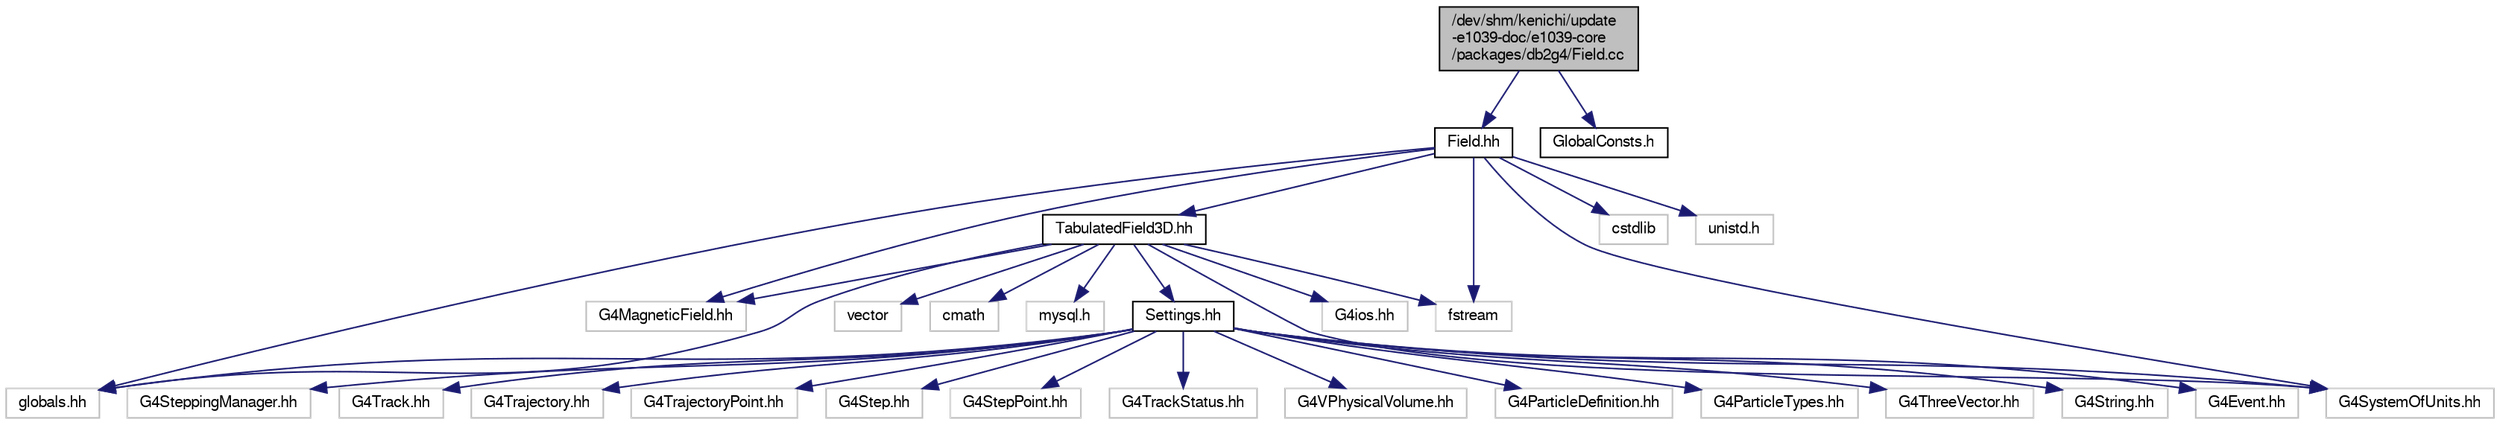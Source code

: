 digraph "/dev/shm/kenichi/update-e1039-doc/e1039-core/packages/db2g4/Field.cc"
{
  bgcolor="transparent";
  edge [fontname="FreeSans",fontsize="10",labelfontname="FreeSans",labelfontsize="10"];
  node [fontname="FreeSans",fontsize="10",shape=record];
  Node1 [label="/dev/shm/kenichi/update\l-e1039-doc/e1039-core\l/packages/db2g4/Field.cc",height=0.2,width=0.4,color="black", fillcolor="grey75", style="filled" fontcolor="black"];
  Node1 -> Node2 [color="midnightblue",fontsize="10",style="solid",fontname="FreeSans"];
  Node2 [label="Field.hh",height=0.2,width=0.4,color="black",URL="$d2/dd0/Field_8hh.html"];
  Node2 -> Node3 [color="midnightblue",fontsize="10",style="solid",fontname="FreeSans"];
  Node3 [label="globals.hh",height=0.2,width=0.4,color="grey75"];
  Node2 -> Node4 [color="midnightblue",fontsize="10",style="solid",fontname="FreeSans"];
  Node4 [label="G4SystemOfUnits.hh",height=0.2,width=0.4,color="grey75"];
  Node2 -> Node5 [color="midnightblue",fontsize="10",style="solid",fontname="FreeSans"];
  Node5 [label="G4MagneticField.hh",height=0.2,width=0.4,color="grey75"];
  Node2 -> Node6 [color="midnightblue",fontsize="10",style="solid",fontname="FreeSans"];
  Node6 [label="fstream",height=0.2,width=0.4,color="grey75"];
  Node2 -> Node7 [color="midnightblue",fontsize="10",style="solid",fontname="FreeSans"];
  Node7 [label="cstdlib",height=0.2,width=0.4,color="grey75"];
  Node2 -> Node8 [color="midnightblue",fontsize="10",style="solid",fontname="FreeSans"];
  Node8 [label="unistd.h",height=0.2,width=0.4,color="grey75"];
  Node2 -> Node9 [color="midnightblue",fontsize="10",style="solid",fontname="FreeSans"];
  Node9 [label="TabulatedField3D.hh",height=0.2,width=0.4,color="black",URL="$d8/d10/TabulatedField3D_8hh.html"];
  Node9 -> Node10 [color="midnightblue",fontsize="10",style="solid",fontname="FreeSans"];
  Node10 [label="Settings.hh",height=0.2,width=0.4,color="black",URL="$d2/ddc/Settings_8hh.html"];
  Node10 -> Node11 [color="midnightblue",fontsize="10",style="solid",fontname="FreeSans"];
  Node11 [label="G4String.hh",height=0.2,width=0.4,color="grey75"];
  Node10 -> Node12 [color="midnightblue",fontsize="10",style="solid",fontname="FreeSans"];
  Node12 [label="G4Event.hh",height=0.2,width=0.4,color="grey75"];
  Node10 -> Node13 [color="midnightblue",fontsize="10",style="solid",fontname="FreeSans"];
  Node13 [label="G4SteppingManager.hh",height=0.2,width=0.4,color="grey75"];
  Node10 -> Node14 [color="midnightblue",fontsize="10",style="solid",fontname="FreeSans"];
  Node14 [label="G4Track.hh",height=0.2,width=0.4,color="grey75"];
  Node10 -> Node15 [color="midnightblue",fontsize="10",style="solid",fontname="FreeSans"];
  Node15 [label="G4Trajectory.hh",height=0.2,width=0.4,color="grey75"];
  Node10 -> Node16 [color="midnightblue",fontsize="10",style="solid",fontname="FreeSans"];
  Node16 [label="G4TrajectoryPoint.hh",height=0.2,width=0.4,color="grey75"];
  Node10 -> Node17 [color="midnightblue",fontsize="10",style="solid",fontname="FreeSans"];
  Node17 [label="G4Step.hh",height=0.2,width=0.4,color="grey75"];
  Node10 -> Node18 [color="midnightblue",fontsize="10",style="solid",fontname="FreeSans"];
  Node18 [label="G4StepPoint.hh",height=0.2,width=0.4,color="grey75"];
  Node10 -> Node19 [color="midnightblue",fontsize="10",style="solid",fontname="FreeSans"];
  Node19 [label="G4TrackStatus.hh",height=0.2,width=0.4,color="grey75"];
  Node10 -> Node20 [color="midnightblue",fontsize="10",style="solid",fontname="FreeSans"];
  Node20 [label="G4VPhysicalVolume.hh",height=0.2,width=0.4,color="grey75"];
  Node10 -> Node21 [color="midnightblue",fontsize="10",style="solid",fontname="FreeSans"];
  Node21 [label="G4ParticleDefinition.hh",height=0.2,width=0.4,color="grey75"];
  Node10 -> Node22 [color="midnightblue",fontsize="10",style="solid",fontname="FreeSans"];
  Node22 [label="G4ParticleTypes.hh",height=0.2,width=0.4,color="grey75"];
  Node10 -> Node23 [color="midnightblue",fontsize="10",style="solid",fontname="FreeSans"];
  Node23 [label="G4ThreeVector.hh",height=0.2,width=0.4,color="grey75"];
  Node10 -> Node3 [color="midnightblue",fontsize="10",style="solid",fontname="FreeSans"];
  Node10 -> Node4 [color="midnightblue",fontsize="10",style="solid",fontname="FreeSans"];
  Node9 -> Node5 [color="midnightblue",fontsize="10",style="solid",fontname="FreeSans"];
  Node9 -> Node24 [color="midnightblue",fontsize="10",style="solid",fontname="FreeSans"];
  Node24 [label="G4ios.hh",height=0.2,width=0.4,color="grey75"];
  Node9 -> Node3 [color="midnightblue",fontsize="10",style="solid",fontname="FreeSans"];
  Node9 -> Node4 [color="midnightblue",fontsize="10",style="solid",fontname="FreeSans"];
  Node9 -> Node6 [color="midnightblue",fontsize="10",style="solid",fontname="FreeSans"];
  Node9 -> Node25 [color="midnightblue",fontsize="10",style="solid",fontname="FreeSans"];
  Node25 [label="vector",height=0.2,width=0.4,color="grey75"];
  Node9 -> Node26 [color="midnightblue",fontsize="10",style="solid",fontname="FreeSans"];
  Node26 [label="cmath",height=0.2,width=0.4,color="grey75"];
  Node9 -> Node27 [color="midnightblue",fontsize="10",style="solid",fontname="FreeSans"];
  Node27 [label="mysql.h",height=0.2,width=0.4,color="grey75"];
  Node1 -> Node28 [color="midnightblue",fontsize="10",style="solid",fontname="FreeSans"];
  Node28 [label="GlobalConsts.h",height=0.2,width=0.4,color="black",URL="$dd/de2/GlobalConsts_8h.html"];
}
